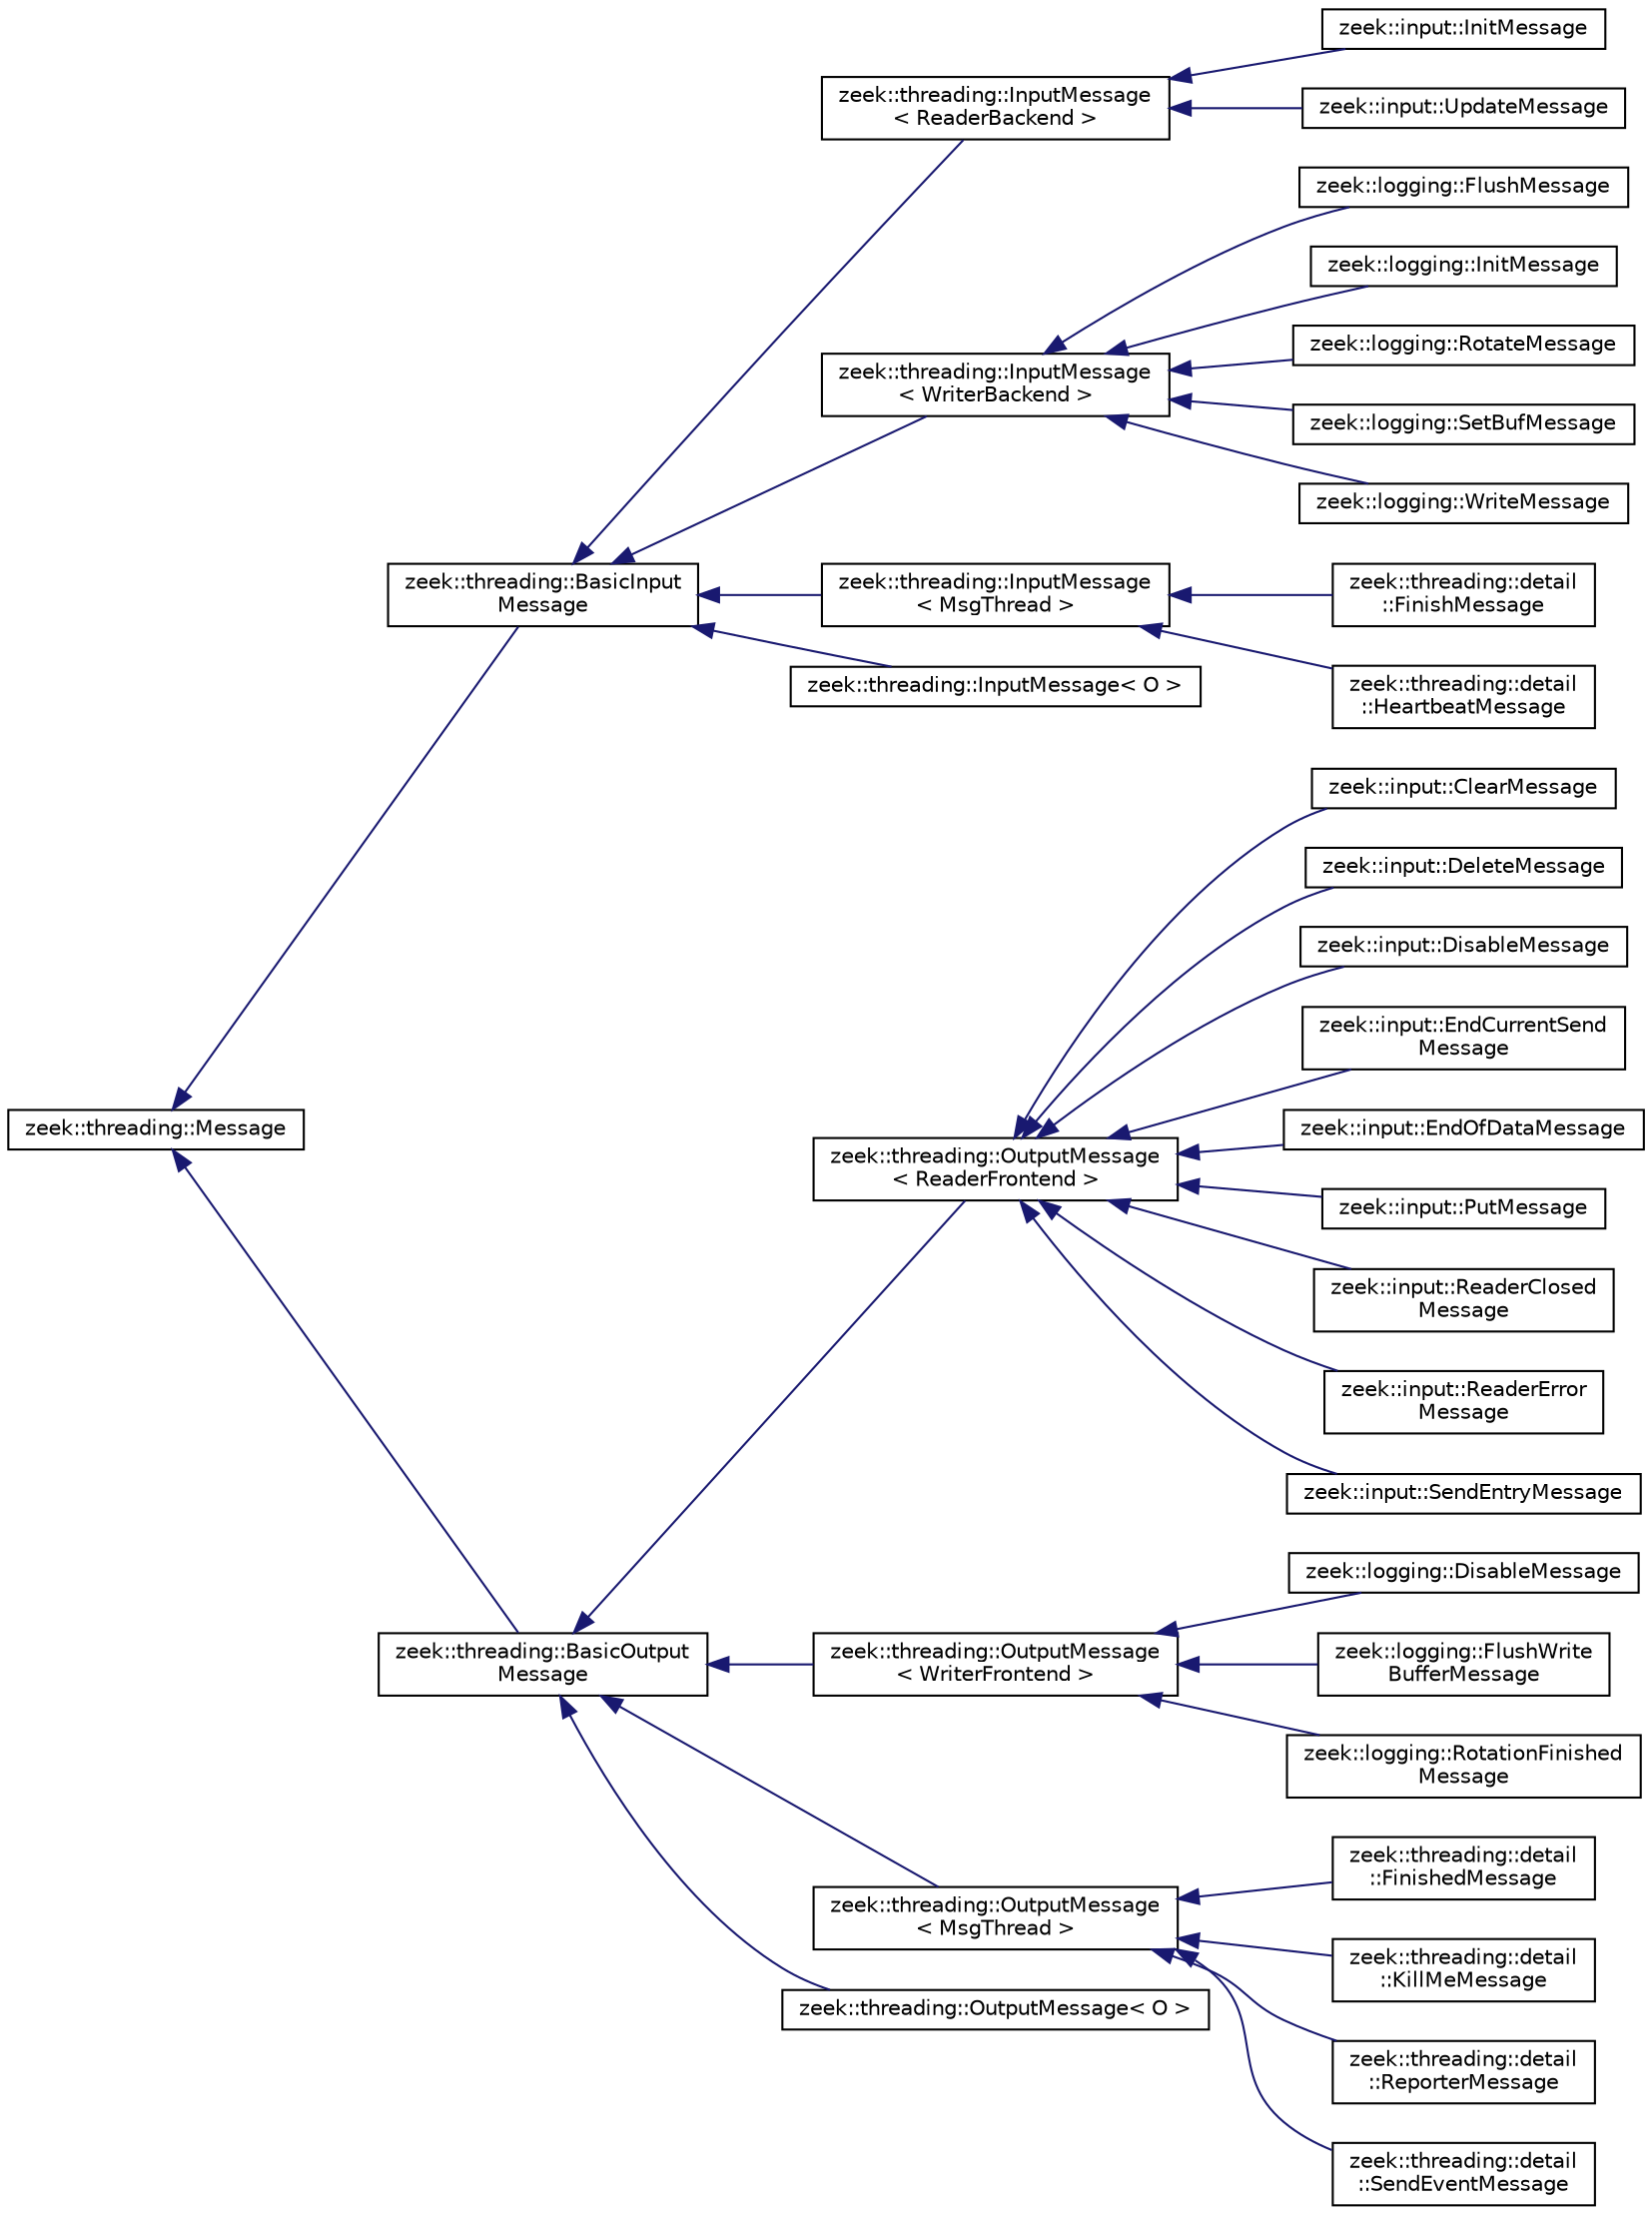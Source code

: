 digraph "Graphical Class Hierarchy"
{
 // LATEX_PDF_SIZE
  edge [fontname="Helvetica",fontsize="10",labelfontname="Helvetica",labelfontsize="10"];
  node [fontname="Helvetica",fontsize="10",shape=record];
  rankdir="LR";
  Node0 [label="zeek::threading::Message",height=0.2,width=0.4,color="black", fillcolor="white", style="filled",URL="$d8/dbb/classzeek_1_1threading_1_1Message.html",tooltip=" "];
  Node0 -> Node1 [dir="back",color="midnightblue",fontsize="10",style="solid",fontname="Helvetica"];
  Node1 [label="zeek::threading::BasicInput\lMessage",height=0.2,width=0.4,color="black", fillcolor="white", style="filled",URL="$d8/d9a/classzeek_1_1threading_1_1BasicInputMessage.html",tooltip=" "];
  Node1 -> Node2 [dir="back",color="midnightblue",fontsize="10",style="solid",fontname="Helvetica"];
  Node2 [label="zeek::threading::InputMessage\l\< ReaderBackend \>",height=0.2,width=0.4,color="black", fillcolor="white", style="filled",URL="$d4/d14/classzeek_1_1threading_1_1InputMessage.html",tooltip=" "];
  Node2 -> Node3 [dir="back",color="midnightblue",fontsize="10",style="solid",fontname="Helvetica"];
  Node3 [label="zeek::input::InitMessage",height=0.2,width=0.4,color="black", fillcolor="white", style="filled",URL="$d6/d27/classzeek_1_1input_1_1InitMessage.html",tooltip=" "];
  Node2 -> Node4 [dir="back",color="midnightblue",fontsize="10",style="solid",fontname="Helvetica"];
  Node4 [label="zeek::input::UpdateMessage",height=0.2,width=0.4,color="black", fillcolor="white", style="filled",URL="$de/d01/classzeek_1_1input_1_1UpdateMessage.html",tooltip=" "];
  Node1 -> Node5 [dir="back",color="midnightblue",fontsize="10",style="solid",fontname="Helvetica"];
  Node5 [label="zeek::threading::InputMessage\l\< WriterBackend \>",height=0.2,width=0.4,color="black", fillcolor="white", style="filled",URL="$d4/d14/classzeek_1_1threading_1_1InputMessage.html",tooltip=" "];
  Node5 -> Node6 [dir="back",color="midnightblue",fontsize="10",style="solid",fontname="Helvetica"];
  Node6 [label="zeek::logging::FlushMessage",height=0.2,width=0.4,color="black", fillcolor="white", style="filled",URL="$df/d22/classzeek_1_1logging_1_1FlushMessage.html",tooltip=" "];
  Node5 -> Node7 [dir="back",color="midnightblue",fontsize="10",style="solid",fontname="Helvetica"];
  Node7 [label="zeek::logging::InitMessage",height=0.2,width=0.4,color="black", fillcolor="white", style="filled",URL="$d1/d53/classzeek_1_1logging_1_1InitMessage.html",tooltip=" "];
  Node5 -> Node8 [dir="back",color="midnightblue",fontsize="10",style="solid",fontname="Helvetica"];
  Node8 [label="zeek::logging::RotateMessage",height=0.2,width=0.4,color="black", fillcolor="white", style="filled",URL="$d7/dcc/classzeek_1_1logging_1_1RotateMessage.html",tooltip=" "];
  Node5 -> Node9 [dir="back",color="midnightblue",fontsize="10",style="solid",fontname="Helvetica"];
  Node9 [label="zeek::logging::SetBufMessage",height=0.2,width=0.4,color="black", fillcolor="white", style="filled",URL="$d7/db7/classzeek_1_1logging_1_1SetBufMessage.html",tooltip=" "];
  Node5 -> Node10 [dir="back",color="midnightblue",fontsize="10",style="solid",fontname="Helvetica"];
  Node10 [label="zeek::logging::WriteMessage",height=0.2,width=0.4,color="black", fillcolor="white", style="filled",URL="$dc/da2/classzeek_1_1logging_1_1WriteMessage.html",tooltip=" "];
  Node1 -> Node11 [dir="back",color="midnightblue",fontsize="10",style="solid",fontname="Helvetica"];
  Node11 [label="zeek::threading::InputMessage\l\< MsgThread \>",height=0.2,width=0.4,color="black", fillcolor="white", style="filled",URL="$d4/d14/classzeek_1_1threading_1_1InputMessage.html",tooltip=" "];
  Node11 -> Node12 [dir="back",color="midnightblue",fontsize="10",style="solid",fontname="Helvetica"];
  Node12 [label="zeek::threading::detail\l::FinishMessage",height=0.2,width=0.4,color="black", fillcolor="white", style="filled",URL="$dc/d93/classzeek_1_1threading_1_1detail_1_1FinishMessage.html",tooltip=" "];
  Node11 -> Node13 [dir="back",color="midnightblue",fontsize="10",style="solid",fontname="Helvetica"];
  Node13 [label="zeek::threading::detail\l::HeartbeatMessage",height=0.2,width=0.4,color="black", fillcolor="white", style="filled",URL="$dc/d5e/classzeek_1_1threading_1_1detail_1_1HeartbeatMessage.html",tooltip="Sends a heartbeat to the child thread."];
  Node1 -> Node14 [dir="back",color="midnightblue",fontsize="10",style="solid",fontname="Helvetica"];
  Node14 [label="zeek::threading::InputMessage\< O \>",height=0.2,width=0.4,color="black", fillcolor="white", style="filled",URL="$d4/d14/classzeek_1_1threading_1_1InputMessage.html",tooltip=" "];
  Node0 -> Node15 [dir="back",color="midnightblue",fontsize="10",style="solid",fontname="Helvetica"];
  Node15 [label="zeek::threading::BasicOutput\lMessage",height=0.2,width=0.4,color="black", fillcolor="white", style="filled",URL="$d6/df9/classzeek_1_1threading_1_1BasicOutputMessage.html",tooltip=" "];
  Node15 -> Node16 [dir="back",color="midnightblue",fontsize="10",style="solid",fontname="Helvetica"];
  Node16 [label="zeek::threading::OutputMessage\l\< ReaderFrontend \>",height=0.2,width=0.4,color="black", fillcolor="white", style="filled",URL="$dd/d41/classzeek_1_1threading_1_1OutputMessage.html",tooltip=" "];
  Node16 -> Node17 [dir="back",color="midnightblue",fontsize="10",style="solid",fontname="Helvetica"];
  Node17 [label="zeek::input::ClearMessage",height=0.2,width=0.4,color="black", fillcolor="white", style="filled",URL="$d2/d9e/classzeek_1_1input_1_1ClearMessage.html",tooltip=" "];
  Node16 -> Node18 [dir="back",color="midnightblue",fontsize="10",style="solid",fontname="Helvetica"];
  Node18 [label="zeek::input::DeleteMessage",height=0.2,width=0.4,color="black", fillcolor="white", style="filled",URL="$df/d43/classzeek_1_1input_1_1DeleteMessage.html",tooltip=" "];
  Node16 -> Node19 [dir="back",color="midnightblue",fontsize="10",style="solid",fontname="Helvetica"];
  Node19 [label="zeek::input::DisableMessage",height=0.2,width=0.4,color="black", fillcolor="white", style="filled",URL="$db/df8/classzeek_1_1input_1_1DisableMessage.html",tooltip=" "];
  Node16 -> Node20 [dir="back",color="midnightblue",fontsize="10",style="solid",fontname="Helvetica"];
  Node20 [label="zeek::input::EndCurrentSend\lMessage",height=0.2,width=0.4,color="black", fillcolor="white", style="filled",URL="$de/df0/classzeek_1_1input_1_1EndCurrentSendMessage.html",tooltip=" "];
  Node16 -> Node21 [dir="back",color="midnightblue",fontsize="10",style="solid",fontname="Helvetica"];
  Node21 [label="zeek::input::EndOfDataMessage",height=0.2,width=0.4,color="black", fillcolor="white", style="filled",URL="$d9/d4d/classzeek_1_1input_1_1EndOfDataMessage.html",tooltip=" "];
  Node16 -> Node22 [dir="back",color="midnightblue",fontsize="10",style="solid",fontname="Helvetica"];
  Node22 [label="zeek::input::PutMessage",height=0.2,width=0.4,color="black", fillcolor="white", style="filled",URL="$df/d40/classzeek_1_1input_1_1PutMessage.html",tooltip=" "];
  Node16 -> Node23 [dir="back",color="midnightblue",fontsize="10",style="solid",fontname="Helvetica"];
  Node23 [label="zeek::input::ReaderClosed\lMessage",height=0.2,width=0.4,color="black", fillcolor="white", style="filled",URL="$d7/d93/classzeek_1_1input_1_1ReaderClosedMessage.html",tooltip=" "];
  Node16 -> Node24 [dir="back",color="midnightblue",fontsize="10",style="solid",fontname="Helvetica"];
  Node24 [label="zeek::input::ReaderError\lMessage",height=0.2,width=0.4,color="black", fillcolor="white", style="filled",URL="$d7/dd4/classzeek_1_1input_1_1ReaderErrorMessage.html",tooltip=" "];
  Node16 -> Node25 [dir="back",color="midnightblue",fontsize="10",style="solid",fontname="Helvetica"];
  Node25 [label="zeek::input::SendEntryMessage",height=0.2,width=0.4,color="black", fillcolor="white", style="filled",URL="$d4/d28/classzeek_1_1input_1_1SendEntryMessage.html",tooltip=" "];
  Node15 -> Node26 [dir="back",color="midnightblue",fontsize="10",style="solid",fontname="Helvetica"];
  Node26 [label="zeek::threading::OutputMessage\l\< WriterFrontend \>",height=0.2,width=0.4,color="black", fillcolor="white", style="filled",URL="$dd/d41/classzeek_1_1threading_1_1OutputMessage.html",tooltip=" "];
  Node26 -> Node27 [dir="back",color="midnightblue",fontsize="10",style="solid",fontname="Helvetica"];
  Node27 [label="zeek::logging::DisableMessage",height=0.2,width=0.4,color="black", fillcolor="white", style="filled",URL="$d8/de5/classzeek_1_1logging_1_1DisableMessage.html",tooltip=" "];
  Node26 -> Node28 [dir="back",color="midnightblue",fontsize="10",style="solid",fontname="Helvetica"];
  Node28 [label="zeek::logging::FlushWrite\lBufferMessage",height=0.2,width=0.4,color="black", fillcolor="white", style="filled",URL="$d4/d14/classzeek_1_1logging_1_1FlushWriteBufferMessage.html",tooltip=" "];
  Node26 -> Node29 [dir="back",color="midnightblue",fontsize="10",style="solid",fontname="Helvetica"];
  Node29 [label="zeek::logging::RotationFinished\lMessage",height=0.2,width=0.4,color="black", fillcolor="white", style="filled",URL="$d4/d4e/classzeek_1_1logging_1_1RotationFinishedMessage.html",tooltip=" "];
  Node15 -> Node30 [dir="back",color="midnightblue",fontsize="10",style="solid",fontname="Helvetica"];
  Node30 [label="zeek::threading::OutputMessage\l\< MsgThread \>",height=0.2,width=0.4,color="black", fillcolor="white", style="filled",URL="$dd/d41/classzeek_1_1threading_1_1OutputMessage.html",tooltip=" "];
  Node30 -> Node31 [dir="back",color="midnightblue",fontsize="10",style="solid",fontname="Helvetica"];
  Node31 [label="zeek::threading::detail\l::FinishedMessage",height=0.2,width=0.4,color="black", fillcolor="white", style="filled",URL="$d0/d0f/classzeek_1_1threading_1_1detail_1_1FinishedMessage.html",tooltip=" "];
  Node30 -> Node32 [dir="back",color="midnightblue",fontsize="10",style="solid",fontname="Helvetica"];
  Node32 [label="zeek::threading::detail\l::KillMeMessage",height=0.2,width=0.4,color="black", fillcolor="white", style="filled",URL="$d8/d44/classzeek_1_1threading_1_1detail_1_1KillMeMessage.html",tooltip=" "];
  Node30 -> Node33 [dir="back",color="midnightblue",fontsize="10",style="solid",fontname="Helvetica"];
  Node33 [label="zeek::threading::detail\l::ReporterMessage",height=0.2,width=0.4,color="black", fillcolor="white", style="filled",URL="$db/de4/classzeek_1_1threading_1_1detail_1_1ReporterMessage.html",tooltip=" "];
  Node30 -> Node34 [dir="back",color="midnightblue",fontsize="10",style="solid",fontname="Helvetica"];
  Node34 [label="zeek::threading::detail\l::SendEventMessage",height=0.2,width=0.4,color="black", fillcolor="white", style="filled",URL="$d8/db8/classzeek_1_1threading_1_1detail_1_1SendEventMessage.html",tooltip=" "];
  Node15 -> Node35 [dir="back",color="midnightblue",fontsize="10",style="solid",fontname="Helvetica"];
  Node35 [label="zeek::threading::OutputMessage\< O \>",height=0.2,width=0.4,color="black", fillcolor="white", style="filled",URL="$dd/d41/classzeek_1_1threading_1_1OutputMessage.html",tooltip=" "];
}
